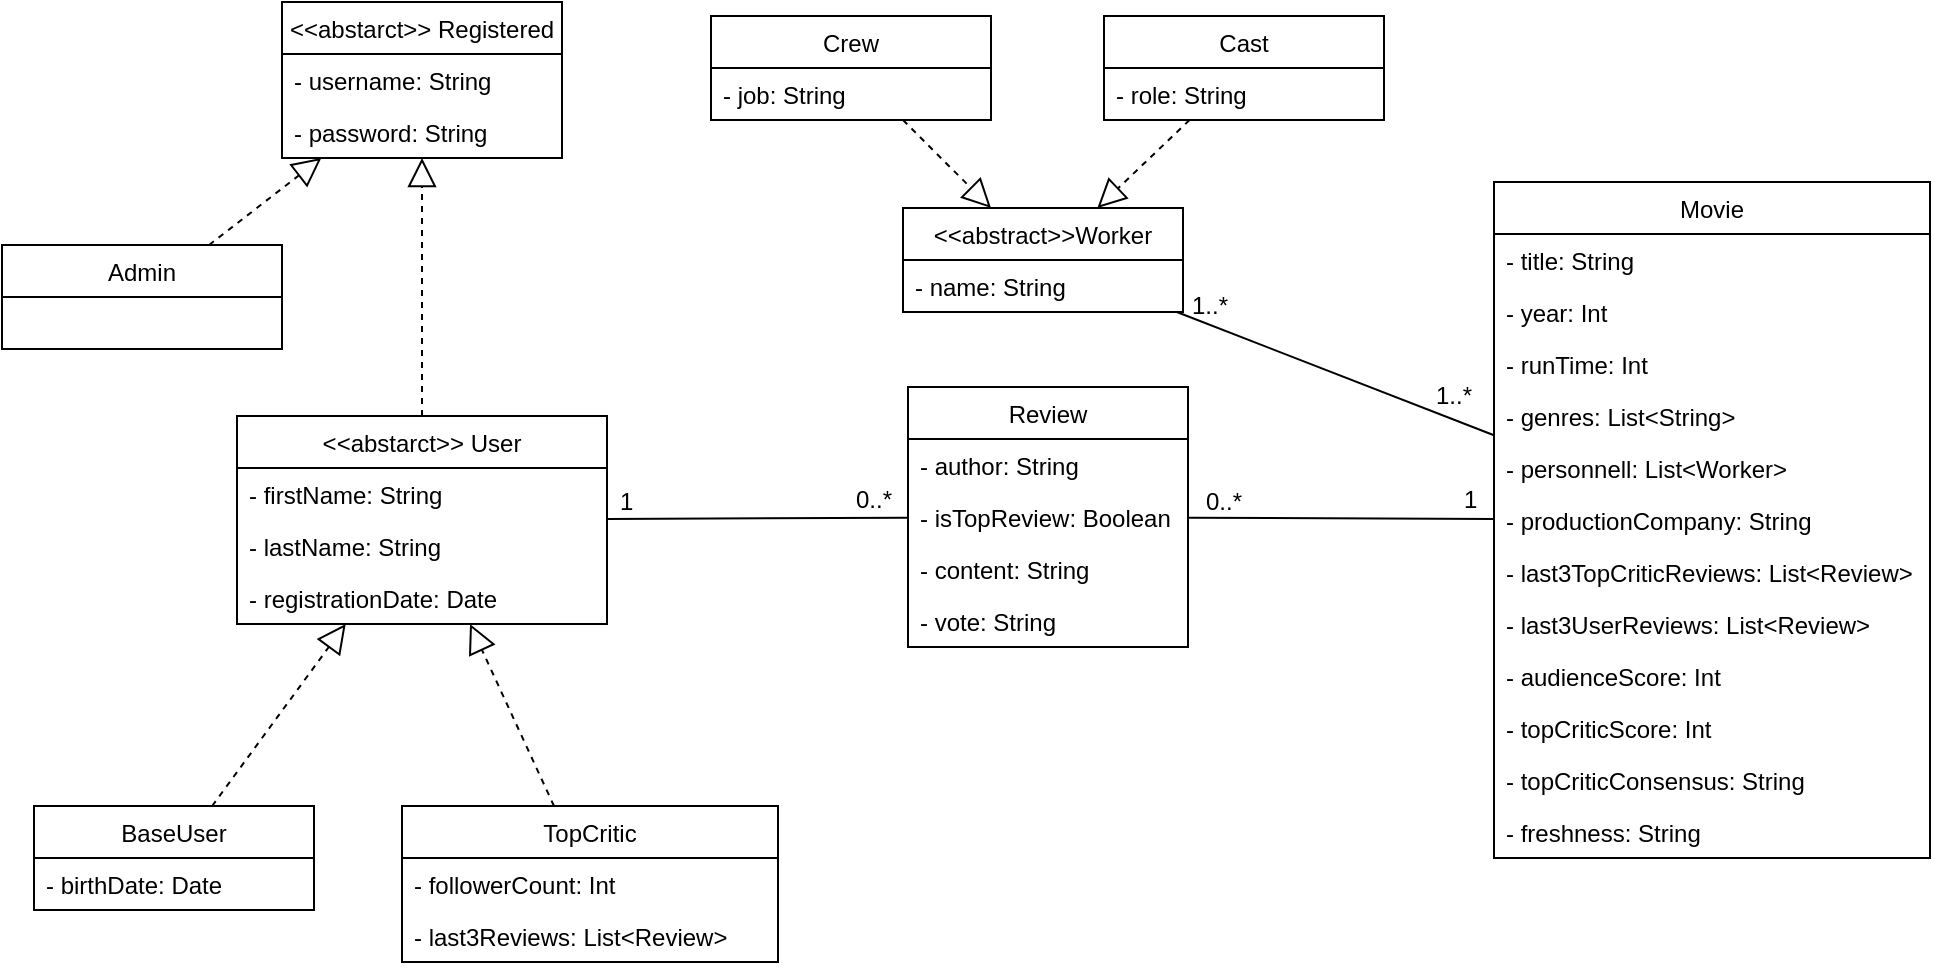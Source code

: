 <mxfile version="11.1.4" type="device"><diagram id="yHL_Qfg9oR6NgDnkEY8L" name="Pagina-1"><mxGraphModel dx="1184" dy="646" grid="0" gridSize="10" guides="1" tooltips="1" connect="1" arrows="1" fold="1" page="1" pageScale="1" pageWidth="1169" pageHeight="827" math="0" shadow="0"><root><mxCell id="0"/><mxCell id="1" parent="0"/><mxCell id="jIxoqmBoYQ7-ECyy3qYm-38" style="edgeStyle=none;rounded=0;orthogonalLoop=1;jettySize=auto;html=1;exitX=1;exitY=0.5;exitDx=0;exitDy=0;entryX=0;entryY=0.5;entryDx=0;entryDy=0;startArrow=none;startFill=0;endArrow=none;endFill=0;" parent="1" edge="1"><mxGeometry relative="1" as="geometry"><mxPoint x="760.0" y="835" as="sourcePoint"/></mxGeometry></mxCell><mxCell id="jIxoqmBoYQ7-ECyy3qYm-43" style="edgeStyle=none;rounded=0;orthogonalLoop=1;jettySize=auto;html=1;exitX=1;exitY=0.5;exitDx=0;exitDy=0;startArrow=none;startFill=0;endArrow=none;endFill=0;entryX=0;entryY=0.5;entryDx=0;entryDy=0;" parent="1" edge="1"><mxGeometry relative="1" as="geometry"><mxPoint x="625" y="965" as="targetPoint"/></mxGeometry></mxCell><mxCell id="P9W6DKQnQrp1OrO4kWXR-3" value="&lt;&lt;abstarct&gt;&gt; Registered" style="swimlane;fontStyle=0;childLayout=stackLayout;horizontal=1;startSize=26;fillColor=none;horizontalStack=0;resizeParent=1;resizeParentMax=0;resizeLast=0;collapsible=1;marginBottom=0;" vertex="1" parent="1"><mxGeometry x="194" y="340" width="140" height="78" as="geometry"/></mxCell><mxCell id="P9W6DKQnQrp1OrO4kWXR-4" value="- username: String" style="text;strokeColor=none;fillColor=none;align=left;verticalAlign=top;spacingLeft=4;spacingRight=4;overflow=hidden;rotatable=0;points=[[0,0.5],[1,0.5]];portConstraint=eastwest;" vertex="1" parent="P9W6DKQnQrp1OrO4kWXR-3"><mxGeometry y="26" width="140" height="26" as="geometry"/></mxCell><mxCell id="P9W6DKQnQrp1OrO4kWXR-5" value="- password: String" style="text;strokeColor=none;fillColor=none;align=left;verticalAlign=top;spacingLeft=4;spacingRight=4;overflow=hidden;rotatable=0;points=[[0,0.5],[1,0.5]];portConstraint=eastwest;" vertex="1" parent="P9W6DKQnQrp1OrO4kWXR-3"><mxGeometry y="52" width="140" height="26" as="geometry"/></mxCell><mxCell id="P9W6DKQnQrp1OrO4kWXR-7" value="Admin" style="swimlane;fontStyle=0;childLayout=stackLayout;horizontal=1;startSize=26;fillColor=none;horizontalStack=0;resizeParent=1;resizeParentMax=0;resizeLast=0;collapsible=1;marginBottom=0;" vertex="1" parent="1"><mxGeometry x="54" y="461.5" width="140" height="52" as="geometry"/></mxCell><mxCell id="P9W6DKQnQrp1OrO4kWXR-10" value="" style="endArrow=block;dashed=1;endFill=0;endSize=12;html=1;" edge="1" parent="1" source="P9W6DKQnQrp1OrO4kWXR-7" target="P9W6DKQnQrp1OrO4kWXR-3"><mxGeometry width="160" relative="1" as="geometry"><mxPoint x="291" y="392" as="sourcePoint"/><mxPoint x="451" y="392" as="targetPoint"/></mxGeometry></mxCell><mxCell id="P9W6DKQnQrp1OrO4kWXR-11" value="&lt;&lt;abstarct&gt;&gt; User" style="swimlane;fontStyle=0;childLayout=stackLayout;horizontal=1;startSize=26;fillColor=none;horizontalStack=0;resizeParent=1;resizeParentMax=0;resizeLast=0;collapsible=1;marginBottom=0;" vertex="1" parent="1"><mxGeometry x="171.5" y="547" width="185" height="104" as="geometry"/></mxCell><mxCell id="P9W6DKQnQrp1OrO4kWXR-13" value="- firstName: String" style="text;strokeColor=none;fillColor=none;align=left;verticalAlign=top;spacingLeft=4;spacingRight=4;overflow=hidden;rotatable=0;points=[[0,0.5],[1,0.5]];portConstraint=eastwest;" vertex="1" parent="P9W6DKQnQrp1OrO4kWXR-11"><mxGeometry y="26" width="185" height="26" as="geometry"/></mxCell><mxCell id="P9W6DKQnQrp1OrO4kWXR-28" value="- lastName: String" style="text;strokeColor=none;fillColor=none;align=left;verticalAlign=top;spacingLeft=4;spacingRight=4;overflow=hidden;rotatable=0;points=[[0,0.5],[1,0.5]];portConstraint=eastwest;" vertex="1" parent="P9W6DKQnQrp1OrO4kWXR-11"><mxGeometry y="52" width="185" height="26" as="geometry"/></mxCell><mxCell id="P9W6DKQnQrp1OrO4kWXR-30" value="- registrationDate: Date" style="text;strokeColor=none;fillColor=none;align=left;verticalAlign=top;spacingLeft=4;spacingRight=4;overflow=hidden;rotatable=0;points=[[0,0.5],[1,0.5]];portConstraint=eastwest;" vertex="1" parent="P9W6DKQnQrp1OrO4kWXR-11"><mxGeometry y="78" width="185" height="26" as="geometry"/></mxCell><mxCell id="P9W6DKQnQrp1OrO4kWXR-14" value="BaseUser" style="swimlane;fontStyle=0;childLayout=stackLayout;horizontal=1;startSize=26;fillColor=none;horizontalStack=0;resizeParent=1;resizeParentMax=0;resizeLast=0;collapsible=1;marginBottom=0;" vertex="1" parent="1"><mxGeometry x="70" y="742" width="140" height="52" as="geometry"/></mxCell><mxCell id="P9W6DKQnQrp1OrO4kWXR-15" value="- birthDate: Date" style="text;strokeColor=none;fillColor=none;align=left;verticalAlign=top;spacingLeft=4;spacingRight=4;overflow=hidden;rotatable=0;points=[[0,0.5],[1,0.5]];portConstraint=eastwest;" vertex="1" parent="P9W6DKQnQrp1OrO4kWXR-14"><mxGeometry y="26" width="140" height="26" as="geometry"/></mxCell><mxCell id="P9W6DKQnQrp1OrO4kWXR-16" value="TopCritic" style="swimlane;fontStyle=0;childLayout=stackLayout;horizontal=1;startSize=26;fillColor=none;horizontalStack=0;resizeParent=1;resizeParentMax=0;resizeLast=0;collapsible=1;marginBottom=0;" vertex="1" parent="1"><mxGeometry x="254" y="742" width="188" height="78" as="geometry"/></mxCell><mxCell id="P9W6DKQnQrp1OrO4kWXR-17" value="- followerCount: Int" style="text;strokeColor=none;fillColor=none;align=left;verticalAlign=top;spacingLeft=4;spacingRight=4;overflow=hidden;rotatable=0;points=[[0,0.5],[1,0.5]];portConstraint=eastwest;" vertex="1" parent="P9W6DKQnQrp1OrO4kWXR-16"><mxGeometry y="26" width="188" height="26" as="geometry"/></mxCell><mxCell id="P9W6DKQnQrp1OrO4kWXR-56" value="- last3Reviews: List&lt;Review&gt;" style="text;strokeColor=none;fillColor=none;align=left;verticalAlign=top;spacingLeft=4;spacingRight=4;overflow=hidden;rotatable=0;points=[[0,0.5],[1,0.5]];portConstraint=eastwest;" vertex="1" parent="P9W6DKQnQrp1OrO4kWXR-16"><mxGeometry y="52" width="188" height="26" as="geometry"/></mxCell><mxCell id="P9W6DKQnQrp1OrO4kWXR-18" value="" style="endArrow=block;dashed=1;endFill=0;endSize=12;html=1;" edge="1" parent="1" source="P9W6DKQnQrp1OrO4kWXR-11" target="P9W6DKQnQrp1OrO4kWXR-3"><mxGeometry width="160" relative="1" as="geometry"><mxPoint x="529.265" y="390.5" as="sourcePoint"/><mxPoint x="434.103" y="310" as="targetPoint"/></mxGeometry></mxCell><mxCell id="P9W6DKQnQrp1OrO4kWXR-19" value="" style="endArrow=block;dashed=1;endFill=0;endSize=12;html=1;" edge="1" parent="1" source="P9W6DKQnQrp1OrO4kWXR-14" target="P9W6DKQnQrp1OrO4kWXR-11"><mxGeometry width="160" relative="1" as="geometry"><mxPoint x="278.98" y="557.0" as="sourcePoint"/><mxPoint x="340.28" y="499" as="targetPoint"/></mxGeometry></mxCell><mxCell id="P9W6DKQnQrp1OrO4kWXR-20" value="" style="endArrow=block;dashed=1;endFill=0;endSize=12;html=1;" edge="1" parent="1" source="P9W6DKQnQrp1OrO4kWXR-16" target="P9W6DKQnQrp1OrO4kWXR-11"><mxGeometry width="160" relative="1" as="geometry"><mxPoint x="233.801" y="690" as="sourcePoint"/><mxPoint x="247.199" y="609" as="targetPoint"/></mxGeometry></mxCell><mxCell id="P9W6DKQnQrp1OrO4kWXR-23" value="Movie" style="swimlane;fontStyle=0;childLayout=stackLayout;horizontal=1;startSize=26;fillColor=none;horizontalStack=0;resizeParent=1;resizeParentMax=0;resizeLast=0;collapsible=1;marginBottom=0;" vertex="1" parent="1"><mxGeometry x="800" y="430" width="218" height="338" as="geometry"/></mxCell><mxCell id="P9W6DKQnQrp1OrO4kWXR-33" value="- title: String" style="text;strokeColor=none;fillColor=none;align=left;verticalAlign=top;spacingLeft=4;spacingRight=4;overflow=hidden;rotatable=0;points=[[0,0.5],[1,0.5]];portConstraint=eastwest;" vertex="1" parent="P9W6DKQnQrp1OrO4kWXR-23"><mxGeometry y="26" width="218" height="26" as="geometry"/></mxCell><mxCell id="P9W6DKQnQrp1OrO4kWXR-36" value="- year: Int" style="text;strokeColor=none;fillColor=none;align=left;verticalAlign=top;spacingLeft=4;spacingRight=4;overflow=hidden;rotatable=0;points=[[0,0.5],[1,0.5]];portConstraint=eastwest;" vertex="1" parent="P9W6DKQnQrp1OrO4kWXR-23"><mxGeometry y="52" width="218" height="26" as="geometry"/></mxCell><mxCell id="P9W6DKQnQrp1OrO4kWXR-37" value="- runTime: Int" style="text;strokeColor=none;fillColor=none;align=left;verticalAlign=top;spacingLeft=4;spacingRight=4;overflow=hidden;rotatable=0;points=[[0,0.5],[1,0.5]];portConstraint=eastwest;" vertex="1" parent="P9W6DKQnQrp1OrO4kWXR-23"><mxGeometry y="78" width="218" height="26" as="geometry"/></mxCell><mxCell id="P9W6DKQnQrp1OrO4kWXR-38" value="- genres: List&lt;String&gt;" style="text;strokeColor=none;fillColor=none;align=left;verticalAlign=top;spacingLeft=4;spacingRight=4;overflow=hidden;rotatable=0;points=[[0,0.5],[1,0.5]];portConstraint=eastwest;" vertex="1" parent="P9W6DKQnQrp1OrO4kWXR-23"><mxGeometry y="104" width="218" height="26" as="geometry"/></mxCell><mxCell id="P9W6DKQnQrp1OrO4kWXR-49" value="- personnell: List&lt;Worker&gt;" style="text;strokeColor=none;fillColor=none;align=left;verticalAlign=top;spacingLeft=4;spacingRight=4;overflow=hidden;rotatable=0;points=[[0,0.5],[1,0.5]];portConstraint=eastwest;" vertex="1" parent="P9W6DKQnQrp1OrO4kWXR-23"><mxGeometry y="130" width="218" height="26" as="geometry"/></mxCell><mxCell id="P9W6DKQnQrp1OrO4kWXR-50" value="- productionCompany: String" style="text;strokeColor=none;fillColor=none;align=left;verticalAlign=top;spacingLeft=4;spacingRight=4;overflow=hidden;rotatable=0;points=[[0,0.5],[1,0.5]];portConstraint=eastwest;" vertex="1" parent="P9W6DKQnQrp1OrO4kWXR-23"><mxGeometry y="156" width="218" height="26" as="geometry"/></mxCell><mxCell id="P9W6DKQnQrp1OrO4kWXR-52" value="- last3TopCriticReviews: List&lt;Review&gt;" style="text;strokeColor=none;fillColor=none;align=left;verticalAlign=top;spacingLeft=4;spacingRight=4;overflow=hidden;rotatable=0;points=[[0,0.5],[1,0.5]];portConstraint=eastwest;" vertex="1" parent="P9W6DKQnQrp1OrO4kWXR-23"><mxGeometry y="182" width="218" height="26" as="geometry"/></mxCell><mxCell id="P9W6DKQnQrp1OrO4kWXR-53" value="- last3UserReviews: List&lt;Review&gt;" style="text;strokeColor=none;fillColor=none;align=left;verticalAlign=top;spacingLeft=4;spacingRight=4;overflow=hidden;rotatable=0;points=[[0,0.5],[1,0.5]];portConstraint=eastwest;" vertex="1" parent="P9W6DKQnQrp1OrO4kWXR-23"><mxGeometry y="208" width="218" height="26" as="geometry"/></mxCell><mxCell id="P9W6DKQnQrp1OrO4kWXR-57" value="- audienceScore: Int" style="text;strokeColor=none;fillColor=none;align=left;verticalAlign=top;spacingLeft=4;spacingRight=4;overflow=hidden;rotatable=0;points=[[0,0.5],[1,0.5]];portConstraint=eastwest;" vertex="1" parent="P9W6DKQnQrp1OrO4kWXR-23"><mxGeometry y="234" width="218" height="26" as="geometry"/></mxCell><mxCell id="P9W6DKQnQrp1OrO4kWXR-58" value="- topCriticScore: Int" style="text;strokeColor=none;fillColor=none;align=left;verticalAlign=top;spacingLeft=4;spacingRight=4;overflow=hidden;rotatable=0;points=[[0,0.5],[1,0.5]];portConstraint=eastwest;" vertex="1" parent="P9W6DKQnQrp1OrO4kWXR-23"><mxGeometry y="260" width="218" height="26" as="geometry"/></mxCell><mxCell id="P9W6DKQnQrp1OrO4kWXR-59" value="- topCriticConsensus: String" style="text;strokeColor=none;fillColor=none;align=left;verticalAlign=top;spacingLeft=4;spacingRight=4;overflow=hidden;rotatable=0;points=[[0,0.5],[1,0.5]];portConstraint=eastwest;" vertex="1" parent="P9W6DKQnQrp1OrO4kWXR-23"><mxGeometry y="286" width="218" height="26" as="geometry"/></mxCell><mxCell id="P9W6DKQnQrp1OrO4kWXR-60" value="- freshness: String" style="text;strokeColor=none;fillColor=none;align=left;verticalAlign=top;spacingLeft=4;spacingRight=4;overflow=hidden;rotatable=0;points=[[0,0.5],[1,0.5]];portConstraint=eastwest;" vertex="1" parent="P9W6DKQnQrp1OrO4kWXR-23"><mxGeometry y="312" width="218" height="26" as="geometry"/></mxCell><mxCell id="P9W6DKQnQrp1OrO4kWXR-25" value="Review" style="swimlane;fontStyle=0;childLayout=stackLayout;horizontal=1;startSize=26;fillColor=none;horizontalStack=0;resizeParent=1;resizeParentMax=0;resizeLast=0;collapsible=1;marginBottom=0;" vertex="1" parent="1"><mxGeometry x="507" y="532.5" width="140" height="130" as="geometry"/></mxCell><mxCell id="P9W6DKQnQrp1OrO4kWXR-64" value="- author: String" style="text;strokeColor=none;fillColor=none;align=left;verticalAlign=top;spacingLeft=4;spacingRight=4;overflow=hidden;rotatable=0;points=[[0,0.5],[1,0.5]];portConstraint=eastwest;" vertex="1" parent="P9W6DKQnQrp1OrO4kWXR-25"><mxGeometry y="26" width="140" height="26" as="geometry"/></mxCell><mxCell id="P9W6DKQnQrp1OrO4kWXR-65" value="- isTopReview: Boolean" style="text;strokeColor=none;fillColor=none;align=left;verticalAlign=top;spacingLeft=4;spacingRight=4;overflow=hidden;rotatable=0;points=[[0,0.5],[1,0.5]];portConstraint=eastwest;" vertex="1" parent="P9W6DKQnQrp1OrO4kWXR-25"><mxGeometry y="52" width="140" height="26" as="geometry"/></mxCell><mxCell id="P9W6DKQnQrp1OrO4kWXR-66" value="- content: String" style="text;strokeColor=none;fillColor=none;align=left;verticalAlign=top;spacingLeft=4;spacingRight=4;overflow=hidden;rotatable=0;points=[[0,0.5],[1,0.5]];portConstraint=eastwest;" vertex="1" parent="P9W6DKQnQrp1OrO4kWXR-25"><mxGeometry y="78" width="140" height="26" as="geometry"/></mxCell><mxCell id="P9W6DKQnQrp1OrO4kWXR-67" value="- vote: String" style="text;strokeColor=none;fillColor=none;align=left;verticalAlign=top;spacingLeft=4;spacingRight=4;overflow=hidden;rotatable=0;points=[[0,0.5],[1,0.5]];portConstraint=eastwest;" vertex="1" parent="P9W6DKQnQrp1OrO4kWXR-25"><mxGeometry y="104" width="140" height="26" as="geometry"/></mxCell><mxCell id="P9W6DKQnQrp1OrO4kWXR-40" value="&lt;&lt;abstract&gt;&gt;Worker" style="swimlane;fontStyle=0;childLayout=stackLayout;horizontal=1;startSize=26;fillColor=none;horizontalStack=0;resizeParent=1;resizeParentMax=0;resizeLast=0;collapsible=1;marginBottom=0;" vertex="1" parent="1"><mxGeometry x="504.5" y="443" width="140" height="52" as="geometry"/></mxCell><mxCell id="P9W6DKQnQrp1OrO4kWXR-41" value="- name: String" style="text;strokeColor=none;fillColor=none;align=left;verticalAlign=top;spacingLeft=4;spacingRight=4;overflow=hidden;rotatable=0;points=[[0,0.5],[1,0.5]];portConstraint=eastwest;" vertex="1" parent="P9W6DKQnQrp1OrO4kWXR-40"><mxGeometry y="26" width="140" height="26" as="geometry"/></mxCell><mxCell id="P9W6DKQnQrp1OrO4kWXR-43" value="Crew" style="swimlane;fontStyle=0;childLayout=stackLayout;horizontal=1;startSize=26;fillColor=none;horizontalStack=0;resizeParent=1;resizeParentMax=0;resizeLast=0;collapsible=1;marginBottom=0;" vertex="1" parent="1"><mxGeometry x="408.5" y="347" width="140" height="52" as="geometry"/></mxCell><mxCell id="P9W6DKQnQrp1OrO4kWXR-44" value="- job: String" style="text;strokeColor=none;fillColor=none;align=left;verticalAlign=top;spacingLeft=4;spacingRight=4;overflow=hidden;rotatable=0;points=[[0,0.5],[1,0.5]];portConstraint=eastwest;" vertex="1" parent="P9W6DKQnQrp1OrO4kWXR-43"><mxGeometry y="26" width="140" height="26" as="geometry"/></mxCell><mxCell id="P9W6DKQnQrp1OrO4kWXR-45" value="Cast" style="swimlane;fontStyle=0;childLayout=stackLayout;horizontal=1;startSize=26;fillColor=none;horizontalStack=0;resizeParent=1;resizeParentMax=0;resizeLast=0;collapsible=1;marginBottom=0;" vertex="1" parent="1"><mxGeometry x="605" y="347" width="140" height="52" as="geometry"/></mxCell><mxCell id="P9W6DKQnQrp1OrO4kWXR-46" value="- role: String" style="text;strokeColor=none;fillColor=none;align=left;verticalAlign=top;spacingLeft=4;spacingRight=4;overflow=hidden;rotatable=0;points=[[0,0.5],[1,0.5]];portConstraint=eastwest;" vertex="1" parent="P9W6DKQnQrp1OrO4kWXR-45"><mxGeometry y="26" width="140" height="26" as="geometry"/></mxCell><mxCell id="P9W6DKQnQrp1OrO4kWXR-47" value="" style="endArrow=block;dashed=1;endFill=0;endSize=12;html=1;" edge="1" parent="1" source="P9W6DKQnQrp1OrO4kWXR-45" target="P9W6DKQnQrp1OrO4kWXR-40"><mxGeometry width="160" relative="1" as="geometry"><mxPoint x="721.5" y="559" as="sourcePoint"/><mxPoint x="-18.392" y="497.0" as="targetPoint"/></mxGeometry></mxCell><mxCell id="P9W6DKQnQrp1OrO4kWXR-48" value="" style="endArrow=block;dashed=1;endFill=0;endSize=12;html=1;" edge="1" parent="1" source="P9W6DKQnQrp1OrO4kWXR-43" target="P9W6DKQnQrp1OrO4kWXR-40"><mxGeometry width="160" relative="1" as="geometry"><mxPoint x="685.152" y="552" as="sourcePoint"/><mxPoint x="620.348" y="505" as="targetPoint"/></mxGeometry></mxCell><mxCell id="P9W6DKQnQrp1OrO4kWXR-61" value="" style="endArrow=none;endFill=0;endSize=12;html=1;" edge="1" parent="1" source="P9W6DKQnQrp1OrO4kWXR-23" target="P9W6DKQnQrp1OrO4kWXR-25"><mxGeometry width="160" relative="1" as="geometry"><mxPoint x="1024.5" y="440.482" as="sourcePoint"/><mxPoint x="1144.5" y="412.388" as="targetPoint"/></mxGeometry></mxCell><mxCell id="P9W6DKQnQrp1OrO4kWXR-68" style="rounded=0;orthogonalLoop=1;jettySize=auto;html=1;endArrow=none;endFill=0;" edge="1" parent="1" source="P9W6DKQnQrp1OrO4kWXR-23" target="P9W6DKQnQrp1OrO4kWXR-40"><mxGeometry relative="1" as="geometry"/></mxCell><mxCell id="P9W6DKQnQrp1OrO4kWXR-69" value="1..*" style="text;html=1;resizable=0;points=[];autosize=1;align=left;verticalAlign=top;spacingTop=-4;" vertex="1" parent="1"><mxGeometry x="768.5" y="527" width="28" height="14" as="geometry"/></mxCell><mxCell id="P9W6DKQnQrp1OrO4kWXR-70" value="1..*" style="text;html=1;resizable=0;points=[];autosize=1;align=left;verticalAlign=top;spacingTop=-4;" vertex="1" parent="1"><mxGeometry x="647" y="482" width="28" height="14" as="geometry"/></mxCell><mxCell id="P9W6DKQnQrp1OrO4kWXR-71" value="1" style="text;html=1;resizable=0;points=[];autosize=1;align=left;verticalAlign=top;spacingTop=-4;" vertex="1" parent="1"><mxGeometry x="782.5" y="579" width="17" height="14" as="geometry"/></mxCell><mxCell id="P9W6DKQnQrp1OrO4kWXR-72" value="0..*" style="text;html=1;resizable=0;points=[];autosize=1;align=left;verticalAlign=top;spacingTop=-4;" vertex="1" parent="1"><mxGeometry x="653.5" y="580" width="28" height="14" as="geometry"/></mxCell><mxCell id="P9W6DKQnQrp1OrO4kWXR-73" value="" style="endArrow=none;endFill=0;endSize=12;html=1;" edge="1" parent="1" source="P9W6DKQnQrp1OrO4kWXR-25" target="P9W6DKQnQrp1OrO4kWXR-11"><mxGeometry width="160" relative="1" as="geometry"><mxPoint x="806.5" y="512.951" as="sourcePoint"/><mxPoint x="657" y="577.348" as="targetPoint"/></mxGeometry></mxCell><mxCell id="P9W6DKQnQrp1OrO4kWXR-74" value="0..*" style="text;html=1;resizable=0;points=[];autosize=1;align=left;verticalAlign=top;spacingTop=-4;" vertex="1" parent="1"><mxGeometry x="479" y="579" width="28" height="14" as="geometry"/></mxCell><mxCell id="P9W6DKQnQrp1OrO4kWXR-75" value="1" style="text;html=1;resizable=0;points=[];autosize=1;align=left;verticalAlign=top;spacingTop=-4;" vertex="1" parent="1"><mxGeometry x="361" y="580" width="17" height="14" as="geometry"/></mxCell></root></mxGraphModel></diagram></mxfile>